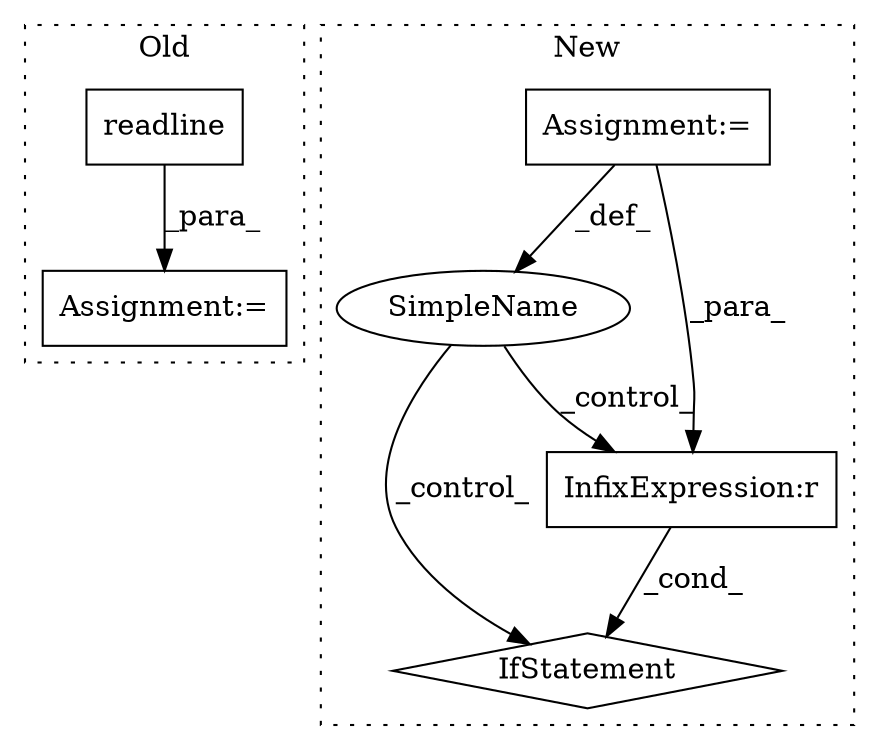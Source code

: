 digraph G {
subgraph cluster0 {
1 [label="readline" a="32" s="1256" l="10" shape="box"];
3 [label="Assignment:=" a="7" s="1251" l="1" shape="box"];
label = "Old";
style="dotted";
}
subgraph cluster1 {
2 [label="IfStatement" a="25" s="1654,1690" l="4,2" shape="diamond"];
4 [label="SimpleName" a="42" s="" l="" shape="ellipse"];
5 [label="InfixExpression:r" a="27" s="1663" l="4" shape="box"];
6 [label="Assignment:=" a="7" s="1339" l="1" shape="box"];
label = "New";
style="dotted";
}
1 -> 3 [label="_para_"];
4 -> 5 [label="_control_"];
4 -> 2 [label="_control_"];
5 -> 2 [label="_cond_"];
6 -> 5 [label="_para_"];
6 -> 4 [label="_def_"];
}